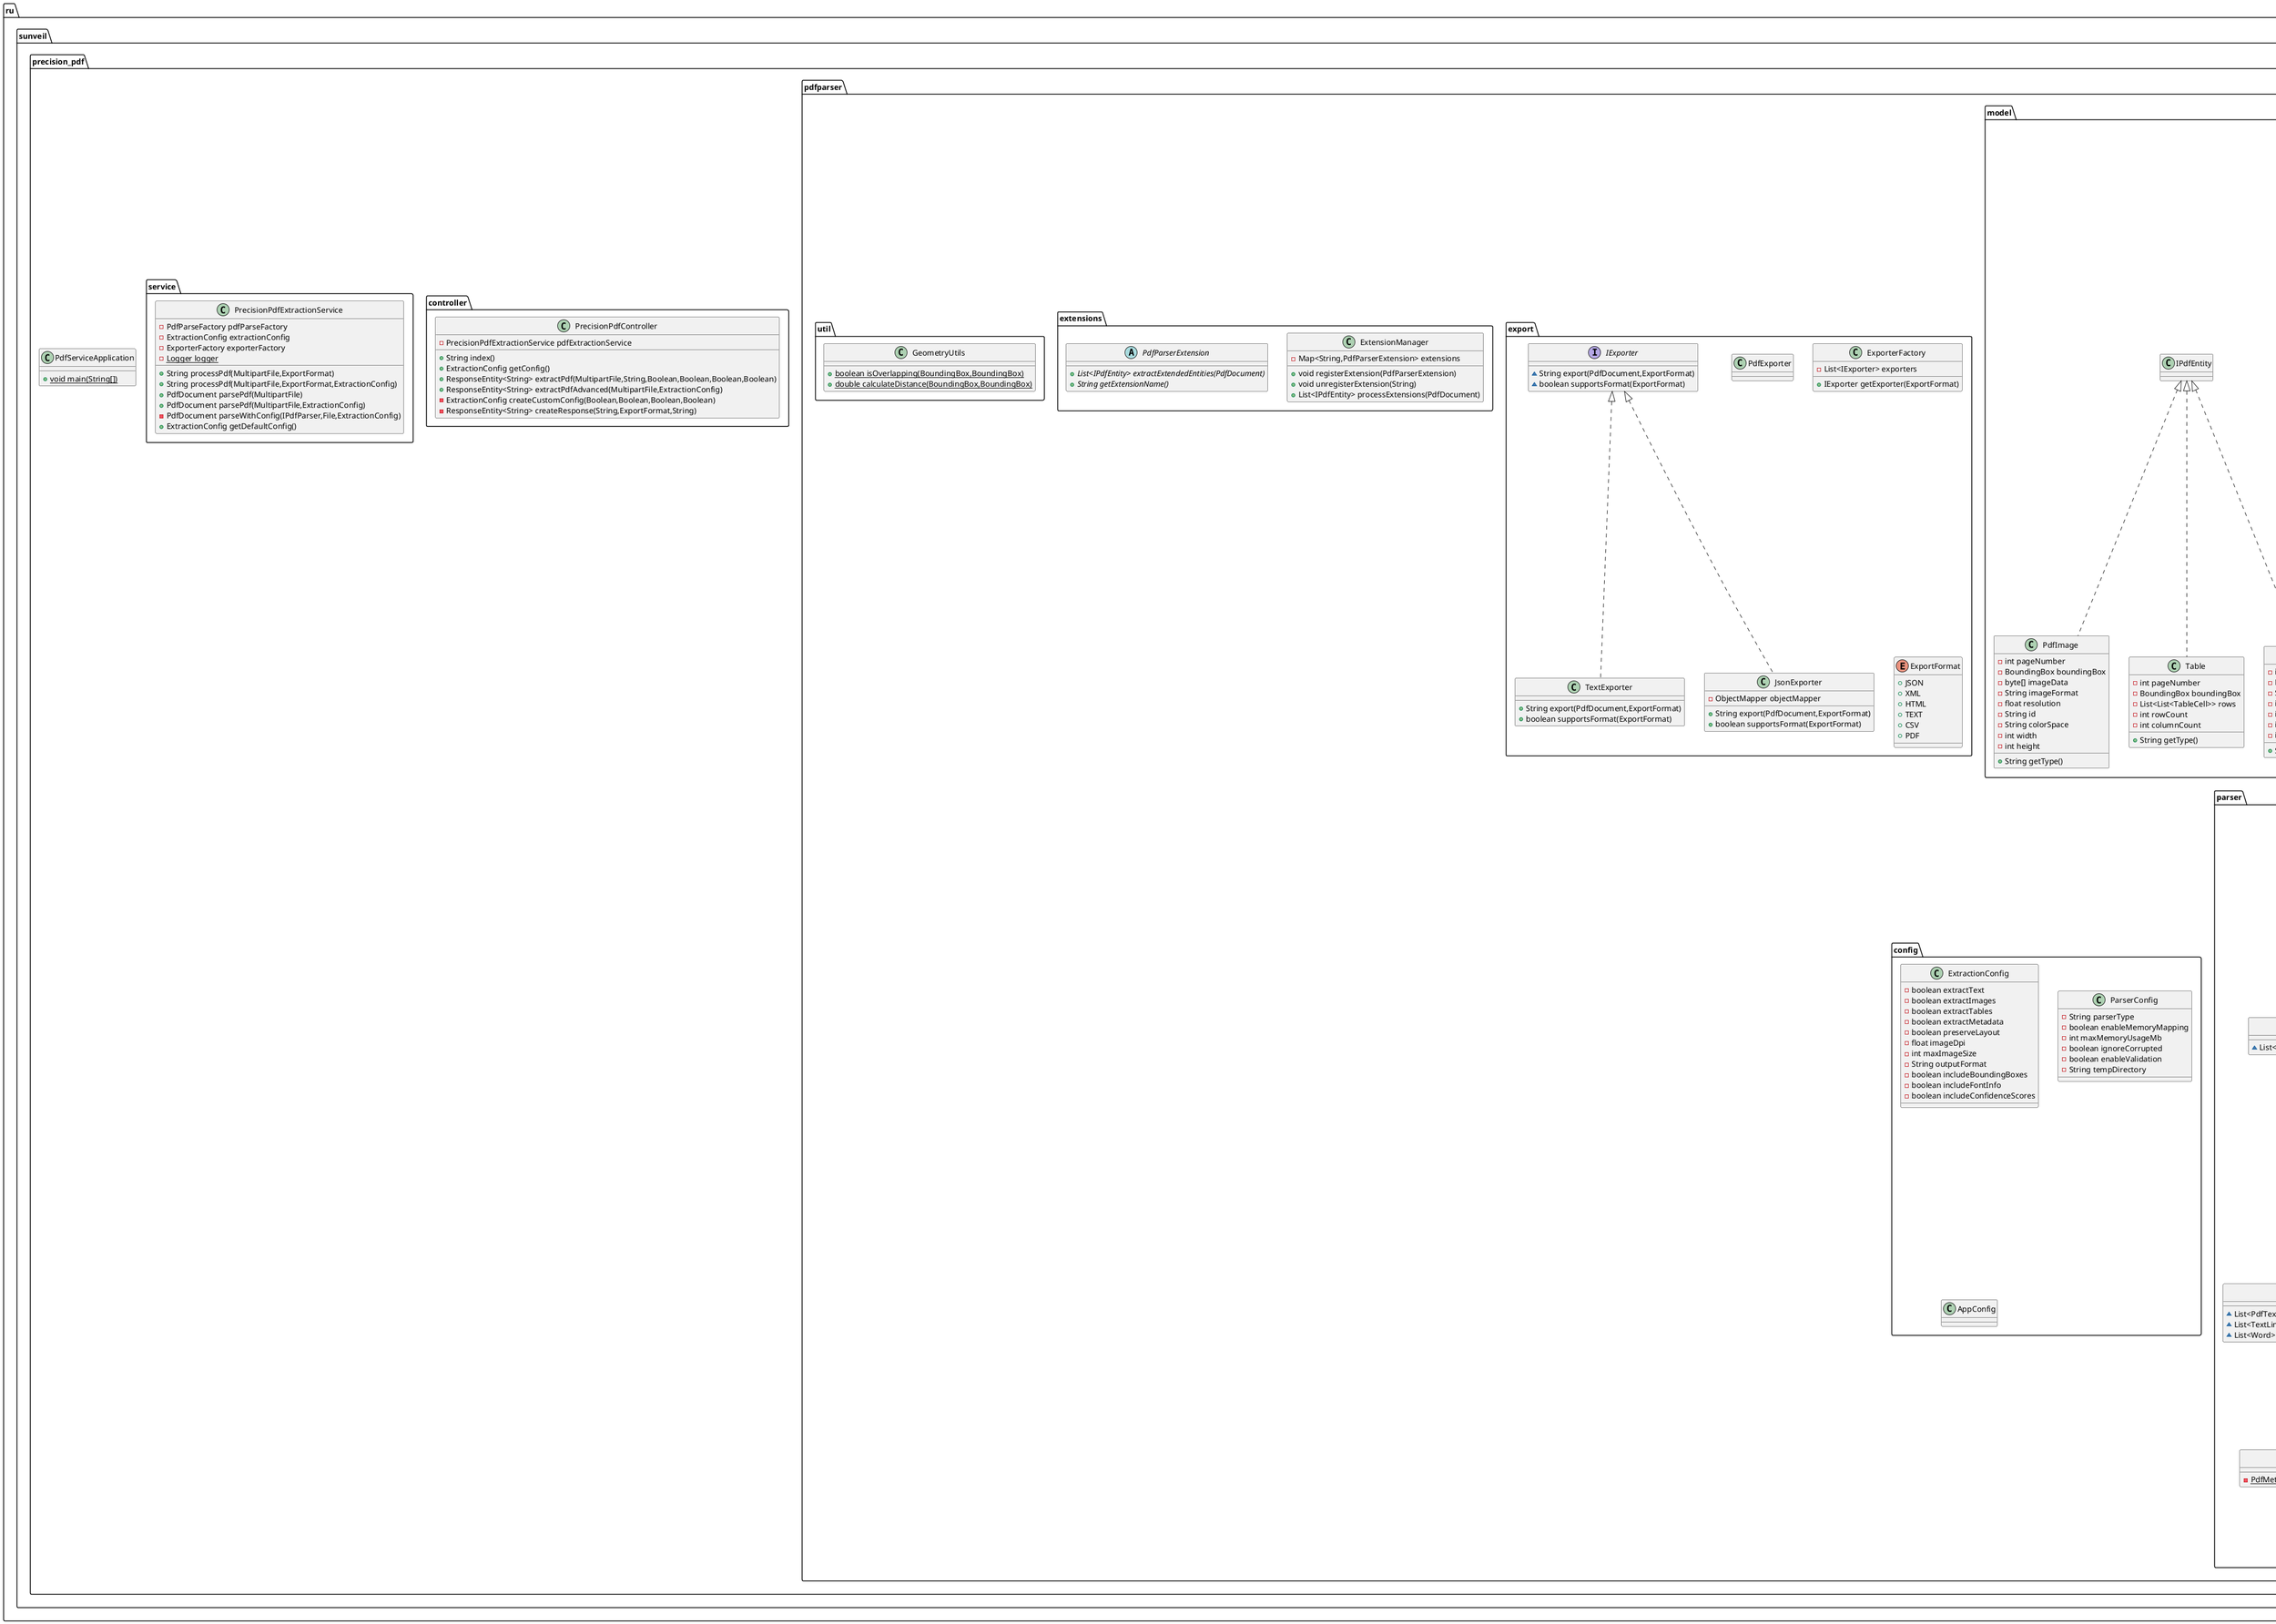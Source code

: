 @startuml
class ru.sunveil.precision_pdf.pdfparser.model.PdfTextChunk {
- List<TextLine> lines
- String style
+ String getType()
+ List<TextLine> getLines()
+ String getStyle()
}


interface ru.sunveil.precision_pdf.pdfparser.export.IExporter {
~ String export(PdfDocument,ExportFormat)
~ boolean supportsFormat(ExportFormat)
}

interface ru.sunveil.precision_pdf.pdfparser.model.core.IPdfEntity {
~ int getPageNumber()
~ BoundingBox getBoundingBox()
~ String getType()
~ void setBoundingBox(BoundingBox)
~ void setPageNumber(int)
}

interface ru.sunveil.precision_pdf.pdfparser.parser.ITableExtractor {
~ List<Table> extractTables(PDDocument)
}

abstract class ru.sunveil.precision_pdf.pdfparser.parser.pdfbox.AbstractPdfBoxParser {
+ {abstract}PdfDocument parse(File)
}

class ru.sunveil.precision_pdf.pdfparser.extensions.ExtensionManager {
- Map<String,PdfParserExtension> extensions
+ void registerExtension(PdfParserExtension)
+ void unregisterExtension(String)
+ List<IPdfEntity> processExtensions(PdfDocument)
}


class ru.sunveil.precision_pdf.pdfparser.util.GeometryUtils {
+ {static} boolean isOverlapping(BoundingBox,BoundingBox)
+ {static} double calculateDistance(BoundingBox,BoundingBox)
}

class ru.sunveil.precision_pdf.pdfparser.model.PdfMetadata {
- String title
- String author
- String subject
- String keywords
- String creator
- String producer
- Date creationDate
- Date modificationDate
- Map<String,String> customMetadata
}

class ru.sunveil.precision_pdf.pdfparser.model.TextLine {
- List<Word> words
- float lineHeight
+ String getType()
}


interface ru.sunveil.precision_pdf.pdfparser.parser.IImageExtractor {
~ List<PdfImage> extractImages(PDDocument)
}

class ru.sunveil.precision_pdf.pdfparser.model.core.BoundingBox {
- float x
- float y
- float width
- float height
+ float getX()
+ void setX(float)
+ float getY()
+ void setY(float)
+ float getWidth()
+ void setWidth(float)
+ float getHeight()
+ void setHeight(float)
+ float getRight()
+ float getTop()
+ float getCenterX()
+ float getCenterY()
+ float getArea()
+ boolean contains(BoundingBox)
+ boolean contains(float,float)
+ boolean intersects(BoundingBox)
+ float intersectionArea(BoundingBox)
+ float intersectionOverUnion(BoundingBox)
+ BoundingBox union(BoundingBox)
+ BoundingBox intersection(BoundingBox)
+ BoundingBox scale(float,float)
+ BoundingBox translate(float,float)
+ boolean isValid()
+ float distanceTo(BoundingBox)
+ float getAspectRatio()
+ BoundingBox normalize(float,float)
+ BoundingBox denormalize(float,float)
+ boolean equals(Object)
+ int hashCode()
+ String toString()
+ BoundingBox copy()
+ {static} BoundingBox fromCorners(float,float,float,float)
+ {static} BoundingBox fromCenter(float,float,float,float)
+ {static} BoundingBox empty()
}


interface ru.sunveil.precision_pdf.pdfparser.parser.IPdfParser {
~ PdfDocument parse(File)
~ PdfMetadata extractMetadata(PDDocument)
}

interface ru.sunveil.precision_pdf.pdfparser.parser.TextExtractor {
~ List<PdfTextChunk> extractTextChunks(PDDocument)
~ List<TextLine> extractTextLines(PDDocument)
~ List<Word> extractWords(PDDocument)
}

class ru.sunveil.precision_pdf.pdfparser.export.TextExporter {
+ String export(PdfDocument,ExportFormat)
+ boolean supportsFormat(ExportFormat)
}

class ru.sunveil.precision_pdf.controller.PrecisionPdfController {
- PrecisionPdfExtractionService pdfExtractionService
+ String index()
+ ExtractionConfig getConfig()
+ ResponseEntity<String> extractPdf(MultipartFile,String,Boolean,Boolean,Boolean,Boolean)
+ ResponseEntity<String> extractPdfAdvanced(MultipartFile,ExtractionConfig)
- ExtractionConfig createCustomConfig(Boolean,Boolean,Boolean,Boolean)
- ResponseEntity<String> createResponse(String,ExportFormat,String)
}


class ru.sunveil.precision_pdf.pdfparser.model.PdfImage {
- int pageNumber
- BoundingBox boundingBox
- byte[] imageData
- String imageFormat
- float resolution
- String id
- String colorSpace
- int width
- int height
+ String getType()
}


class ru.sunveil.precision_pdf.pdfparser.export.JsonExporter {
- ObjectMapper objectMapper
+ String export(PdfDocument,ExportFormat)
+ boolean supportsFormat(ExportFormat)
}


enum ru.sunveil.precision_pdf.pdfparser.parser.ParserType {
+  PRECISION
+  DEFAULT
- String value
+ String getValue()
+ {static} ParserType fromString(String)
}


class ru.sunveil.precision_pdf.pdfparser.model.PdfDocument {
- String filename
- int totalPages
- PdfMetadata metadata
- List<PdfPage> pages
- List<PdfImage> images
}

class ru.sunveil.precision_pdf.pdfparser.parser.PdfParseFactory {
- ParserConfig parserConfig
+ IPdfParser createParser()
+ IPdfParser createParser(ParserType)
+ IPdfParser createParser(ParserType,ParserConfig)
- IPdfParser createPdfBoxParser(ParserConfig)
- void configureParser(AbstractPdfBoxParser,ParserConfig)
}


class ru.sunveil.precision_pdf.PdfServiceApplication {
+ {static} void main(String[])
}

abstract class ru.sunveil.precision_pdf.pdfparser.model.core.TextEntity {
# int pageNumber
# BoundingBox boundingBox
# String text
+ String getText()
+ {abstract}String getType()
}


abstract class ru.sunveil.precision_pdf.pdfparser.extensions.PdfParserExtension {
+ {abstract}List<IPdfEntity> extractExtendedEntities(PdfDocument)
+ {abstract}String getExtensionName()
}

class ru.sunveil.precision_pdf.pdfparser.export.PdfExporter {
}
class ru.sunveil.precision_pdf.pdfparser.export.ExporterFactory {
- List<IExporter> exporters
+ IExporter getExporter(ExportFormat)
}


class ru.sunveil.precision_pdf.pdfparser.parser.MetadataExtractor {
- {static} PdfMetadata extractMetadata(PDDocument)
}

class ru.sunveil.precision_pdf.pdfparser.config.ExtractionConfig {
- boolean extractText
- boolean extractImages
- boolean extractTables
- boolean extractMetadata
- boolean preserveLayout
- float imageDpi
- int maxImageSize
- String outputFormat
- boolean includeBoundingBoxes
- boolean includeFontInfo
- boolean includeConfidenceScores
}

class ru.sunveil.precision_pdf.pdfparser.model.Table {
- int pageNumber
- BoundingBox boundingBox
- List<List<TableCell>> rows
- int rowCount
- int columnCount
+ String getType()
}


class ru.sunveil.precision_pdf.pdfparser.model.Word {
- float confidence
- String fontName
- float fontSize
+ String getType()
}


class ru.sunveil.precision_pdf.pdfparser.parser.pdfbox.TextExtractionEngine {
- List<PdfTextChunk> textChunks
- List<TextLine> textLines
- List<Word> words
- int currentPageNumber
- PDPage currentPage
- float pageHeight
- TextLine currentLine
- StringBuilder currentLineText
- List<Word> currentLineWords
- Word currentWord
- StringBuilder currentWordText
- List<TextPosition> currentWordPositions
+ List<PdfTextChunk> extractTextChunks(PDDocument)
+ List<TextLine> extractTextLines(PDDocument)
+ List<Word> extractWords(PDDocument)
- void resetExtractionState()
# void writeString(String,List<TextPosition>)
+ void processTextPosition(TextPosition)
- void createNewWord(TextPosition)
- void updateCurrentWord(TextPosition)
- void finalizeCurrentWord()
# void writeLineSeparator()
# void endPage(PDPage)
- void finalizeCurrentLine()
- void createTextChunk(String,List<TextPosition>)
- BoundingBox createBoundingBox(TextPosition)
- BoundingBox calculateLineBoundingBox(List<Word>)
- float calculateLineHeight(List<Word>)
- BoundingBox calculateChunkBoundingBox(List<TextPosition>)
- String extractTextStyle(TextPosition)
- float calculateConfidence(TextPosition)
+ void clear()
+ int getTextChunkCount()
+ int getTextLineCount()
+ int getWordCount()
}


class ru.sunveil.precision_pdf.pdfparser.parser.pdfbox.PdfBoxBaseParser {
# PDDocument currentDocument
# ExtractionConfig extractionConfig
+ PdfDocument parse(File)
+ PdfDocument parse(File,ExtractionConfig)
# PdfDocument parseDocument(PDDocument,String)
# List<PdfPage> extractPages(PDDocument)
# PdfPage extractPage(PDPage,int)
+ List<PdfImage> extractImages(PDDocument)
+ List<Table> extractTables(PDDocument)
+ List<PdfTextChunk> extractTextChunks(PDDocument)
+ List<TextLine> extractTextLines(PDDocument)
+ List<Word> extractWords(PDDocument)
}


class ru.sunveil.precision_pdf.pdfparser.config.ParserConfig {
- String parserType
- boolean enableMemoryMapping
- int maxMemoryUsageMb
- boolean ignoreCorrupted
- boolean enableValidation
- String tempDirectory
}

enum ru.sunveil.precision_pdf.pdfparser.export.ExportFormat {
+  JSON
+  XML
+  HTML
+  TEXT
+  CSV
+  PDF
}

class ru.sunveil.precision_pdf.pdfparser.model.TableCell {
- int pageNumber
- BoundingBox boundingBox
- String content
- int row
- int column
- int rowSpan
- int colSpan
+ String getType()
}


class ru.sunveil.precision_pdf.service.PrecisionPdfExtractionService {
- PdfParseFactory pdfParseFactory
- ExtractionConfig extractionConfig
- ExporterFactory exporterFactory
- {static} Logger logger
+ String processPdf(MultipartFile,ExportFormat)
+ String processPdf(MultipartFile,ExportFormat,ExtractionConfig)
+ PdfDocument parsePdf(MultipartFile)
+ PdfDocument parsePdf(MultipartFile,ExtractionConfig)
- PdfDocument parseWithConfig(IPdfParser,File,ExtractionConfig)
+ ExtractionConfig getDefaultConfig()
}


class ru.sunveil.precision_pdf.pdfparser.config.AppConfig {
}
class ru.sunveil.precision_pdf.pdfparser.model.PdfPage {
- int pageNumber
- double width
- double height
- List<Word> words
- List<TextLine> textLines
- List<PdfTextChunk> pdfTextChunks
- List<Table> tables
- List<PdfImage> images
}

class ru.sunveil.precision_pdf.pdfparser.model.ExtractionResult {
- boolean success
- String message
- PdfDocument document
- String error
- long processingTimeMs
+ {static} ExtractionResult success(PdfDocument,long)
+ {static} ExtractionResult error(String,long)
}




ru.sunveil.precision_pdf.pdfparser.model.TextEntity <|-- ru.sunveil.precision_pdf.pdfparser.model.PdfTextChunk
ru.sunveil.precision_pdf.pdfparser.parser.pdfbox.IPdfParser <|.. ru.sunveil.precision_pdf.pdfparser.parser.pdfbox.AbstractPdfBoxParser
ru.sunveil.precision_pdf.pdfparser.parser.pdfbox.TextExtractor <|.. ru.sunveil.precision_pdf.pdfparser.parser.pdfbox.AbstractPdfBoxParser
ru.sunveil.precision_pdf.pdfparser.parser.pdfbox.ITableExtractor <|.. ru.sunveil.precision_pdf.pdfparser.parser.pdfbox.AbstractPdfBoxParser
ru.sunveil.precision_pdf.pdfparser.parser.pdfbox.IImageExtractor <|.. ru.sunveil.precision_pdf.pdfparser.parser.pdfbox.AbstractPdfBoxParser
ru.sunveil.precision_pdf.pdfparser.model.TextEntity <|-- ru.sunveil.precision_pdf.pdfparser.model.TextLine
ru.sunveil.precision_pdf.pdfparser.export.IExporter <|.. ru.sunveil.precision_pdf.pdfparser.export.TextExporter
ru.sunveil.precision_pdf.pdfparser.model.IPdfEntity <|.. ru.sunveil.precision_pdf.pdfparser.model.PdfImage
ru.sunveil.precision_pdf.pdfparser.export.IExporter <|.. ru.sunveil.precision_pdf.pdfparser.export.JsonExporter
ru.sunveil.precision_pdf.pdfparser.model.core.IPdfEntity <|.. ru.sunveil.precision_pdf.pdfparser.model.core.TextEntity
ru.sunveil.precision_pdf.pdfparser.model.IPdfEntity <|.. ru.sunveil.precision_pdf.pdfparser.model.Table
ru.sunveil.precision_pdf.pdfparser.model.TextEntity <|-- ru.sunveil.precision_pdf.pdfparser.model.Word
org.apache.pdfbox.text.PDFTextStripper <|-- ru.sunveil.precision_pdf.pdfparser.parser.pdfbox.TextExtractionEngine
ru.sunveil.precision_pdf.pdfparser.parser.pdfbox.AbstractPdfBoxParser <|-- ru.sunveil.precision_pdf.pdfparser.parser.pdfbox.PdfBoxBaseParser
ru.sunveil.precision_pdf.pdfparser.model.IPdfEntity <|.. ru.sunveil.precision_pdf.pdfparser.model.TableCell
@enduml